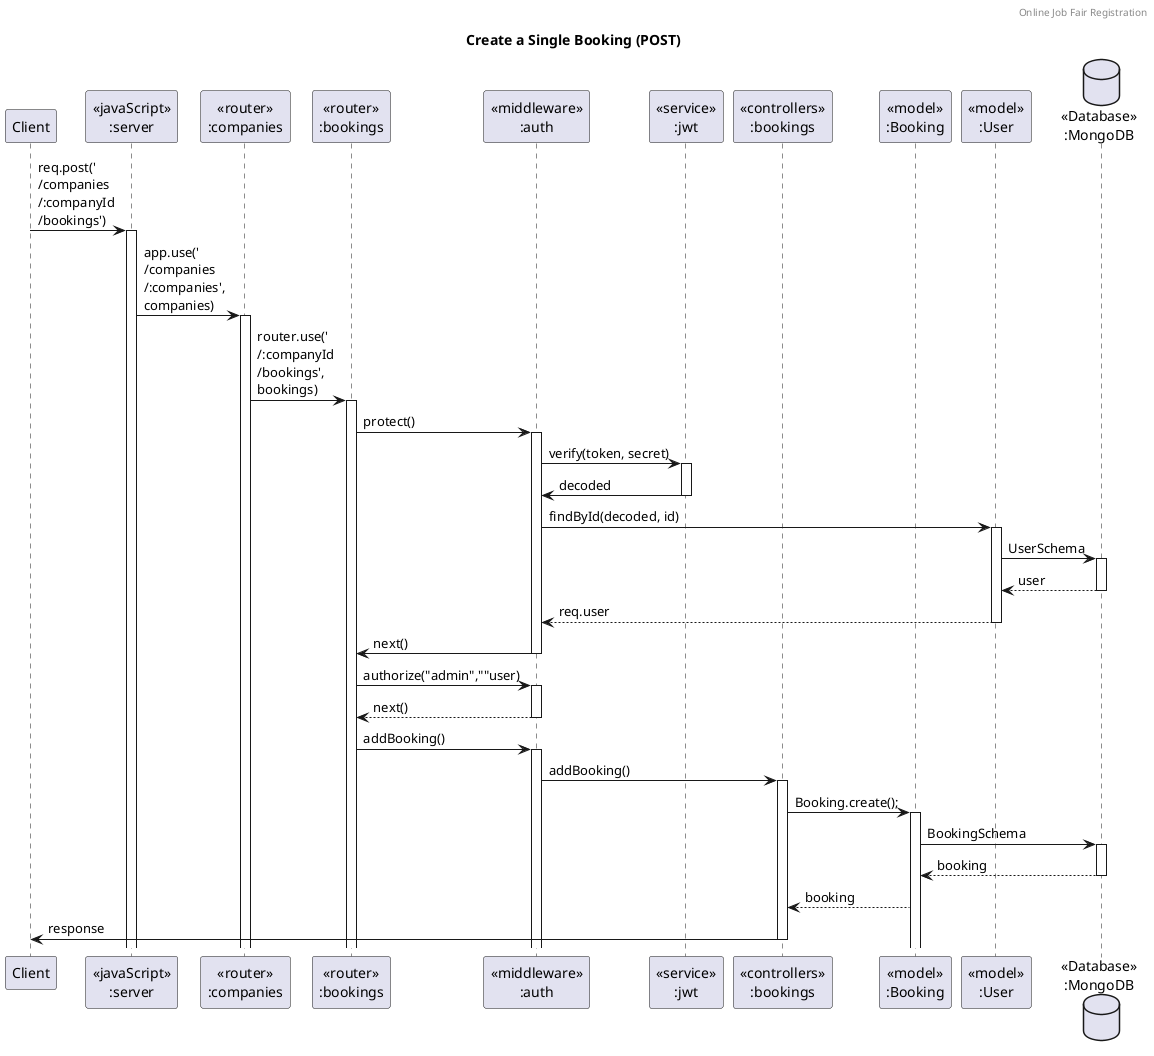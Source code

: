 @startuml Manage Booking (POST)

header Online Job Fair Registration
title "Create a Single Booking (POST)"

participant "Client" as client
participant "<<javaScript>>\n:server" as server
participant "<<router>>\n:companies" as routerCompanies
participant "<<router>>\n:bookings" as routerBookings
participant "<<middleware>>\n:auth" as auth
participant "<<service>>\n:jwt" as jwt
participant "<<controllers>>\n:bookings" as controllersBookings
participant "<<model>>\n:Booking" as modelBooking
participant "<<model>>\n:User" as modelUser
database "<<Database>>\n:MongoDB" as DatabaseSchema

client->server ++:req.post('\n/companies\n/:companyId\n/bookings')
server->routerCompanies ++:app.use('\n/companies\n/:companies', \ncompanies)
routerCompanies->routerBookings ++:router.use('\n/:companyId\n/bookings', \nbookings)
routerBookings -> auth ++:protect()
auth -> jwt ++:verify(token, secret)
auth <- jwt --:decoded
auth -> modelUser ++:findById(decoded, id)
modelUser -> DatabaseSchema ++:UserSchema
modelUser <-- DatabaseSchema --:user
auth <-- modelUser --:req.user
routerBookings <- auth --:next()

routerBookings -> auth ++:authorize("admin",""user)
routerBookings <-- auth --:next()

routerBookings -> auth ++:addBooking()
auth -> controllersBookings ++:addBooking()
controllersBookings->modelBooking ++:Booking.create();
modelBooking ->DatabaseSchema ++: BookingSchema
DatabaseSchema --> modelBooking --: booking
controllersBookings <-- modelBooking :booking
controllersBookings->client --:response

@enduml